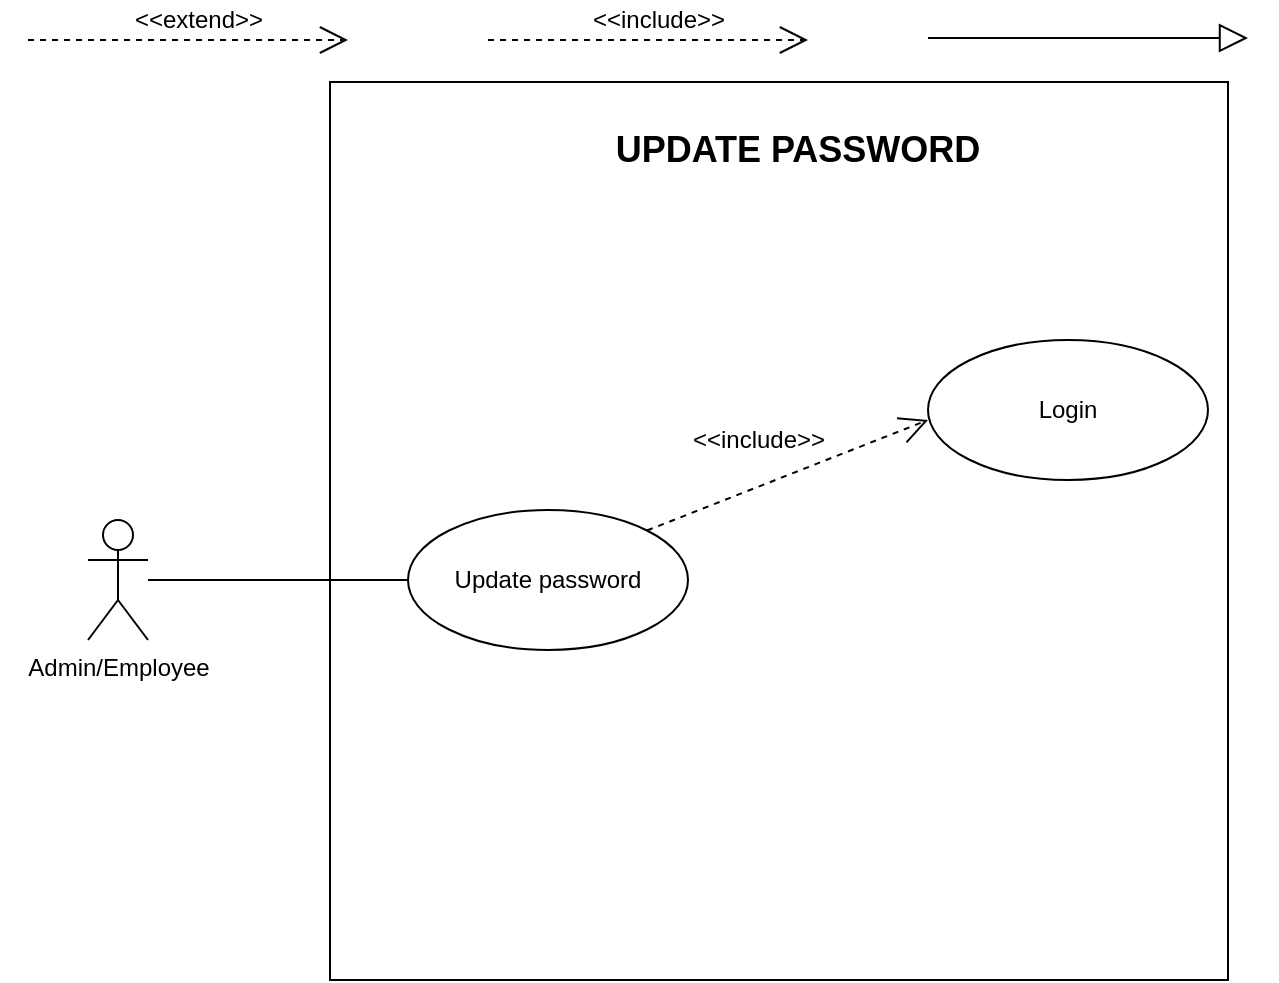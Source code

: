 <mxfile version="17.4.6" type="device"><diagram id="ZiJ1QPWtikxDmdyrKGaZ" name="Page-1"><mxGraphModel dx="1171" dy="437" grid="1" gridSize="10" guides="1" tooltips="1" connect="1" arrows="1" fold="1" page="1" pageScale="1" pageWidth="850" pageHeight="1100" math="0" shadow="0"><root><mxCell id="0"/><mxCell id="1" parent="0"/><mxCell id="5E4w11CoWnl0UhFc0yHq-3" value="" style="whiteSpace=wrap;html=1;aspect=fixed;" parent="1" vertex="1"><mxGeometry x="181" y="81" width="449" height="449" as="geometry"/></mxCell><mxCell id="mLHjseE6QlHjcq5zer_h-10" value="" style="group" parent="1" vertex="1" connectable="0"><mxGeometry x="30" y="40" width="160" height="20" as="geometry"/></mxCell><mxCell id="mLHjseE6QlHjcq5zer_h-8" value="" style="endArrow=open;dashed=1;endFill=0;endSize=12;html=1;" parent="mLHjseE6QlHjcq5zer_h-10" edge="1"><mxGeometry width="160" relative="1" as="geometry"><mxPoint y="20" as="sourcePoint"/><mxPoint x="160" y="20" as="targetPoint"/></mxGeometry></mxCell><mxCell id="mLHjseE6QlHjcq5zer_h-9" value="&amp;lt;&amp;lt;extend&amp;gt;&amp;gt;" style="text;html=1;align=center;verticalAlign=middle;resizable=0;points=[];autosize=1;" parent="mLHjseE6QlHjcq5zer_h-10" vertex="1"><mxGeometry x="45" width="80" height="20" as="geometry"/></mxCell><mxCell id="mLHjseE6QlHjcq5zer_h-11" value="" style="group" parent="1" vertex="1" connectable="0"><mxGeometry x="260" y="40" width="160" height="20" as="geometry"/></mxCell><mxCell id="mLHjseE6QlHjcq5zer_h-12" value="" style="endArrow=open;dashed=1;endFill=0;endSize=12;html=1;" parent="mLHjseE6QlHjcq5zer_h-11" edge="1"><mxGeometry width="160" relative="1" as="geometry"><mxPoint y="20" as="sourcePoint"/><mxPoint x="160" y="20" as="targetPoint"/></mxGeometry></mxCell><mxCell id="mLHjseE6QlHjcq5zer_h-13" value="&amp;lt;&amp;lt;include&amp;gt;&amp;gt;" style="text;html=1;align=center;verticalAlign=middle;resizable=0;points=[];autosize=1;" parent="mLHjseE6QlHjcq5zer_h-11" vertex="1"><mxGeometry x="45" width="80" height="20" as="geometry"/></mxCell><mxCell id="mLHjseE6QlHjcq5zer_h-14" value="" style="endArrow=block;endFill=0;endSize=12;html=1;" parent="1" edge="1"><mxGeometry width="160" relative="1" as="geometry"><mxPoint x="480" y="59" as="sourcePoint"/><mxPoint x="640" y="59" as="targetPoint"/></mxGeometry></mxCell><mxCell id="mLHjseE6QlHjcq5zer_h-18" style="rounded=0;orthogonalLoop=1;jettySize=auto;html=1;entryX=0;entryY=0.5;entryDx=0;entryDy=0;endArrow=none;endFill=0;" parent="1" source="mLHjseE6QlHjcq5zer_h-16" target="mLHjseE6QlHjcq5zer_h-19" edge="1"><mxGeometry relative="1" as="geometry"><mxPoint x="210" y="330" as="targetPoint"/></mxGeometry></mxCell><mxCell id="mLHjseE6QlHjcq5zer_h-16" value="Admin/Employee" style="shape=umlActor;verticalLabelPosition=bottom;verticalAlign=top;html=1;" parent="1" vertex="1"><mxGeometry x="60" y="300" width="30" height="60" as="geometry"/></mxCell><mxCell id="mLHjseE6QlHjcq5zer_h-19" value="Update password" style="ellipse;whiteSpace=wrap;html=1;" parent="1" vertex="1"><mxGeometry x="220" y="295" width="140" height="70" as="geometry"/></mxCell><mxCell id="mLHjseE6QlHjcq5zer_h-24" value="" style="group" parent="1" vertex="1" connectable="0"><mxGeometry x="410" y="200" width="210" height="80" as="geometry"/></mxCell><mxCell id="mLHjseE6QlHjcq5zer_h-25" value="" style="endArrow=open;dashed=1;endFill=0;endSize=12;html=1;exitX=1;exitY=0;exitDx=0;exitDy=0;" parent="mLHjseE6QlHjcq5zer_h-24" source="mLHjseE6QlHjcq5zer_h-19" edge="1"><mxGeometry width="160" relative="1" as="geometry"><mxPoint y="20" as="sourcePoint"/><mxPoint x="70" y="50" as="targetPoint"/></mxGeometry></mxCell><mxCell id="mLHjseE6QlHjcq5zer_h-27" value="Login" style="ellipse;whiteSpace=wrap;html=1;strokeColor=#000000;" parent="mLHjseE6QlHjcq5zer_h-24" vertex="1"><mxGeometry x="70" y="10" width="140" height="70" as="geometry"/></mxCell><mxCell id="mLHjseE6QlHjcq5zer_h-26" value="&amp;lt;&amp;lt;include&amp;gt;&amp;gt;" style="text;html=1;align=center;verticalAlign=middle;resizable=0;points=[];autosize=1;" parent="1" vertex="1"><mxGeometry x="355" y="250" width="80" height="20" as="geometry"/></mxCell><mxCell id="5E4w11CoWnl0UhFc0yHq-4" value="&lt;b&gt;&lt;font style=&quot;font-size: 18px&quot;&gt;UPDATE PASSWORD&lt;/font&gt;&lt;/b&gt;" style="text;html=1;strokeColor=none;fillColor=none;align=center;verticalAlign=middle;whiteSpace=wrap;rounded=0;" parent="1" vertex="1"><mxGeometry x="180" y="80" width="470" height="70" as="geometry"/></mxCell></root></mxGraphModel></diagram></mxfile>